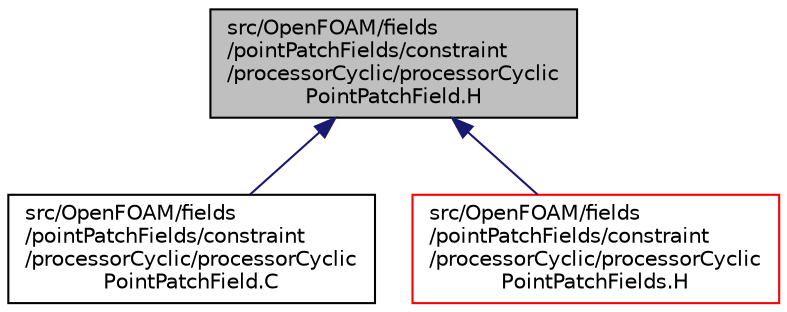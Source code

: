 digraph "src/OpenFOAM/fields/pointPatchFields/constraint/processorCyclic/processorCyclicPointPatchField.H"
{
  bgcolor="transparent";
  edge [fontname="Helvetica",fontsize="10",labelfontname="Helvetica",labelfontsize="10"];
  node [fontname="Helvetica",fontsize="10",shape=record];
  Node272 [label="src/OpenFOAM/fields\l/pointPatchFields/constraint\l/processorCyclic/processorCyclic\lPointPatchField.H",height=0.2,width=0.4,color="black", fillcolor="grey75", style="filled", fontcolor="black"];
  Node272 -> Node273 [dir="back",color="midnightblue",fontsize="10",style="solid",fontname="Helvetica"];
  Node273 [label="src/OpenFOAM/fields\l/pointPatchFields/constraint\l/processorCyclic/processorCyclic\lPointPatchField.C",height=0.2,width=0.4,color="black",URL="$a10739.html"];
  Node272 -> Node274 [dir="back",color="midnightblue",fontsize="10",style="solid",fontname="Helvetica"];
  Node274 [label="src/OpenFOAM/fields\l/pointPatchFields/constraint\l/processorCyclic/processorCyclic\lPointPatchFields.H",height=0.2,width=0.4,color="red",URL="$a10748.html"];
}
